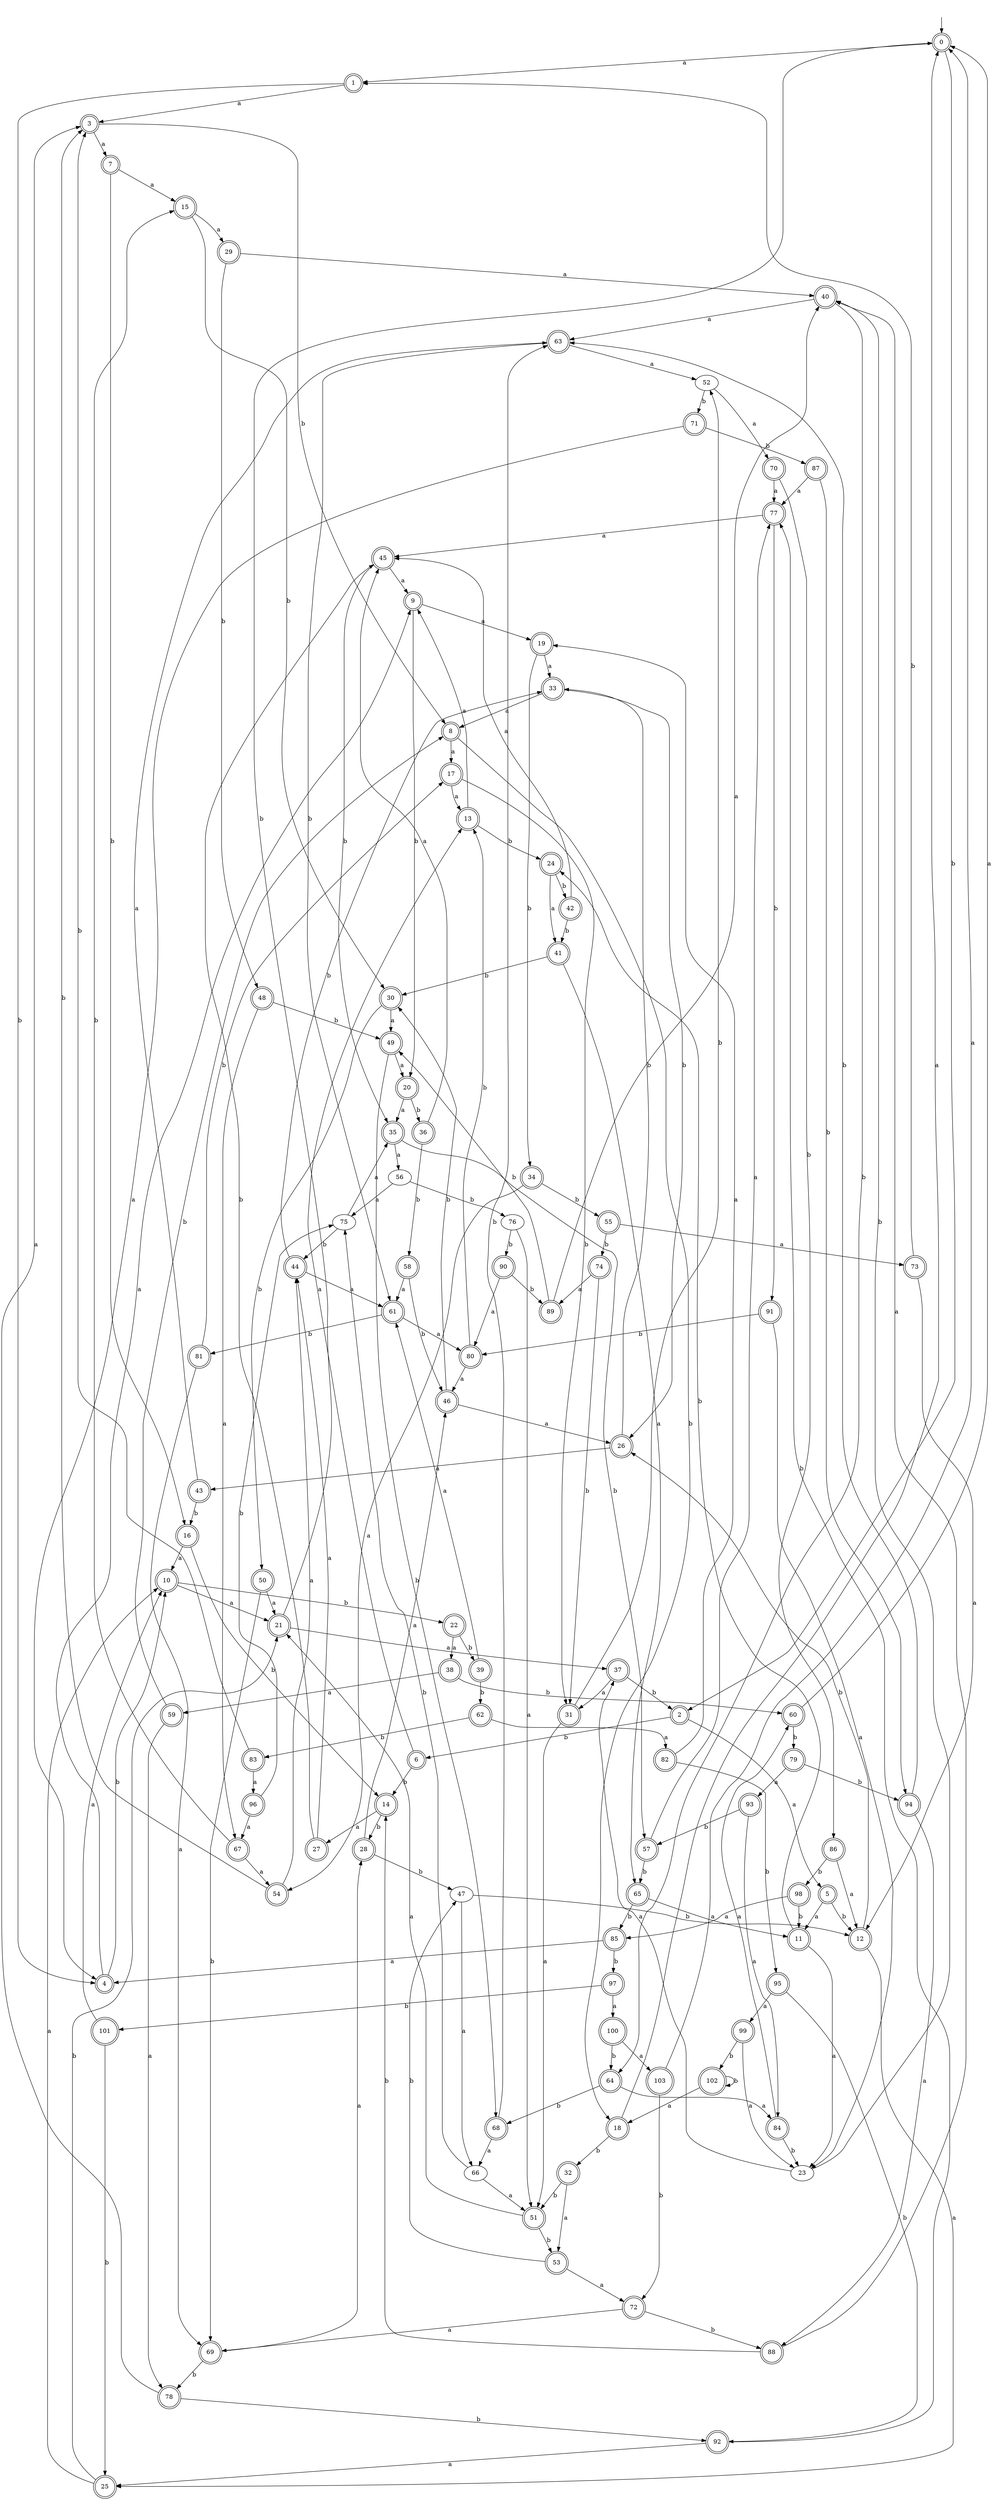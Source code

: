 digraph RandomDFA {
  __start0 [label="", shape=none];
  __start0 -> 0 [label=""];
  0 [shape=circle] [shape=doublecircle]
  0 -> 1 [label="a"]
  0 -> 2 [label="b"]
  1 [shape=doublecircle]
  1 -> 3 [label="a"]
  1 -> 4 [label="b"]
  2 [shape=doublecircle]
  2 -> 5 [label="a"]
  2 -> 6 [label="b"]
  3 [shape=doublecircle]
  3 -> 7 [label="a"]
  3 -> 8 [label="b"]
  4 [shape=doublecircle]
  4 -> 9 [label="a"]
  4 -> 10 [label="b"]
  5 [shape=doublecircle]
  5 -> 11 [label="a"]
  5 -> 12 [label="b"]
  6 [shape=doublecircle]
  6 -> 13 [label="a"]
  6 -> 14 [label="b"]
  7 [shape=doublecircle]
  7 -> 15 [label="a"]
  7 -> 16 [label="b"]
  8 [shape=doublecircle]
  8 -> 17 [label="a"]
  8 -> 18 [label="b"]
  9 [shape=doublecircle]
  9 -> 19 [label="a"]
  9 -> 20 [label="b"]
  10 [shape=doublecircle]
  10 -> 21 [label="a"]
  10 -> 22 [label="b"]
  11 [shape=doublecircle]
  11 -> 23 [label="a"]
  11 -> 24 [label="b"]
  12 [shape=doublecircle]
  12 -> 25 [label="a"]
  12 -> 26 [label="b"]
  13 [shape=doublecircle]
  13 -> 9 [label="a"]
  13 -> 24 [label="b"]
  14 [shape=doublecircle]
  14 -> 27 [label="a"]
  14 -> 28 [label="b"]
  15 [shape=doublecircle]
  15 -> 29 [label="a"]
  15 -> 30 [label="b"]
  16 [shape=doublecircle]
  16 -> 10 [label="a"]
  16 -> 14 [label="b"]
  17 [shape=doublecircle]
  17 -> 13 [label="a"]
  17 -> 31 [label="b"]
  18 [shape=doublecircle]
  18 -> 0 [label="a"]
  18 -> 32 [label="b"]
  19 [shape=doublecircle]
  19 -> 33 [label="a"]
  19 -> 34 [label="b"]
  20 [shape=doublecircle]
  20 -> 35 [label="a"]
  20 -> 36 [label="b"]
  21 [shape=doublecircle]
  21 -> 37 [label="a"]
  21 -> 0 [label="b"]
  22 [shape=doublecircle]
  22 -> 38 [label="a"]
  22 -> 39 [label="b"]
  23
  23 -> 37 [label="a"]
  23 -> 40 [label="b"]
  24 [shape=doublecircle]
  24 -> 41 [label="a"]
  24 -> 42 [label="b"]
  25 [shape=doublecircle]
  25 -> 10 [label="a"]
  25 -> 21 [label="b"]
  26 [shape=doublecircle]
  26 -> 43 [label="a"]
  26 -> 33 [label="b"]
  27 [shape=doublecircle]
  27 -> 44 [label="a"]
  27 -> 45 [label="b"]
  28 [shape=doublecircle]
  28 -> 46 [label="a"]
  28 -> 47 [label="b"]
  29 [shape=doublecircle]
  29 -> 40 [label="a"]
  29 -> 48 [label="b"]
  30 [shape=doublecircle]
  30 -> 49 [label="a"]
  30 -> 50 [label="b"]
  31 [shape=doublecircle]
  31 -> 51 [label="a"]
  31 -> 52 [label="b"]
  32 [shape=doublecircle]
  32 -> 53 [label="a"]
  32 -> 51 [label="b"]
  33 [shape=doublecircle]
  33 -> 8 [label="a"]
  33 -> 26 [label="b"]
  34 [shape=doublecircle]
  34 -> 54 [label="a"]
  34 -> 55 [label="b"]
  35 [shape=doublecircle]
  35 -> 56 [label="a"]
  35 -> 57 [label="b"]
  36 [shape=doublecircle]
  36 -> 45 [label="a"]
  36 -> 58 [label="b"]
  37 [shape=doublecircle]
  37 -> 31 [label="a"]
  37 -> 2 [label="b"]
  38 [shape=doublecircle]
  38 -> 59 [label="a"]
  38 -> 60 [label="b"]
  39 [shape=doublecircle]
  39 -> 61 [label="a"]
  39 -> 62 [label="b"]
  40 [shape=doublecircle]
  40 -> 63 [label="a"]
  40 -> 64 [label="b"]
  41 [shape=doublecircle]
  41 -> 65 [label="a"]
  41 -> 30 [label="b"]
  42 [shape=doublecircle]
  42 -> 45 [label="a"]
  42 -> 41 [label="b"]
  43 [shape=doublecircle]
  43 -> 63 [label="a"]
  43 -> 16 [label="b"]
  44 [shape=doublecircle]
  44 -> 61 [label="a"]
  44 -> 33 [label="b"]
  45 [shape=doublecircle]
  45 -> 9 [label="a"]
  45 -> 35 [label="b"]
  46 [shape=doublecircle]
  46 -> 26 [label="a"]
  46 -> 30 [label="b"]
  47
  47 -> 66 [label="a"]
  47 -> 12 [label="b"]
  48 [shape=doublecircle]
  48 -> 67 [label="a"]
  48 -> 49 [label="b"]
  49 [shape=doublecircle]
  49 -> 20 [label="a"]
  49 -> 68 [label="b"]
  50 [shape=doublecircle]
  50 -> 21 [label="a"]
  50 -> 69 [label="b"]
  51 [shape=doublecircle]
  51 -> 21 [label="a"]
  51 -> 53 [label="b"]
  52
  52 -> 70 [label="a"]
  52 -> 71 [label="b"]
  53 [shape=doublecircle]
  53 -> 72 [label="a"]
  53 -> 47 [label="b"]
  54 [shape=doublecircle]
  54 -> 44 [label="a"]
  54 -> 3 [label="b"]
  55 [shape=doublecircle]
  55 -> 73 [label="a"]
  55 -> 74 [label="b"]
  56
  56 -> 75 [label="a"]
  56 -> 76 [label="b"]
  57 [shape=doublecircle]
  57 -> 77 [label="a"]
  57 -> 65 [label="b"]
  58 [shape=doublecircle]
  58 -> 61 [label="a"]
  58 -> 46 [label="b"]
  59 [shape=doublecircle]
  59 -> 78 [label="a"]
  59 -> 8 [label="b"]
  60 [shape=doublecircle]
  60 -> 0 [label="a"]
  60 -> 79 [label="b"]
  61 [shape=doublecircle]
  61 -> 80 [label="a"]
  61 -> 81 [label="b"]
  62 [shape=doublecircle]
  62 -> 82 [label="a"]
  62 -> 83 [label="b"]
  63 [shape=doublecircle]
  63 -> 52 [label="a"]
  63 -> 61 [label="b"]
  64 [shape=doublecircle]
  64 -> 84 [label="a"]
  64 -> 68 [label="b"]
  65 [shape=doublecircle]
  65 -> 11 [label="a"]
  65 -> 85 [label="b"]
  66
  66 -> 51 [label="a"]
  66 -> 75 [label="b"]
  67 [shape=doublecircle]
  67 -> 54 [label="a"]
  67 -> 15 [label="b"]
  68 [shape=doublecircle]
  68 -> 66 [label="a"]
  68 -> 63 [label="b"]
  69 [shape=doublecircle]
  69 -> 28 [label="a"]
  69 -> 78 [label="b"]
  70 [shape=doublecircle]
  70 -> 77 [label="a"]
  70 -> 86 [label="b"]
  71 [shape=doublecircle]
  71 -> 4 [label="a"]
  71 -> 87 [label="b"]
  72 [shape=doublecircle]
  72 -> 69 [label="a"]
  72 -> 88 [label="b"]
  73 [shape=doublecircle]
  73 -> 12 [label="a"]
  73 -> 1 [label="b"]
  74 [shape=doublecircle]
  74 -> 89 [label="a"]
  74 -> 31 [label="b"]
  75
  75 -> 35 [label="a"]
  75 -> 44 [label="b"]
  76
  76 -> 51 [label="a"]
  76 -> 90 [label="b"]
  77 [shape=doublecircle]
  77 -> 45 [label="a"]
  77 -> 91 [label="b"]
  78 [shape=doublecircle]
  78 -> 3 [label="a"]
  78 -> 92 [label="b"]
  79 [shape=doublecircle]
  79 -> 93 [label="a"]
  79 -> 94 [label="b"]
  80 [shape=doublecircle]
  80 -> 46 [label="a"]
  80 -> 13 [label="b"]
  81 [shape=doublecircle]
  81 -> 69 [label="a"]
  81 -> 17 [label="b"]
  82 [shape=doublecircle]
  82 -> 19 [label="a"]
  82 -> 95 [label="b"]
  83 [shape=doublecircle]
  83 -> 96 [label="a"]
  83 -> 3 [label="b"]
  84 [shape=doublecircle]
  84 -> 60 [label="a"]
  84 -> 23 [label="b"]
  85 [shape=doublecircle]
  85 -> 4 [label="a"]
  85 -> 97 [label="b"]
  86 [shape=doublecircle]
  86 -> 12 [label="a"]
  86 -> 98 [label="b"]
  87 [shape=doublecircle]
  87 -> 77 [label="a"]
  87 -> 94 [label="b"]
  88 [shape=doublecircle]
  88 -> 40 [label="a"]
  88 -> 14 [label="b"]
  89 [shape=doublecircle]
  89 -> 40 [label="a"]
  89 -> 49 [label="b"]
  90 [shape=doublecircle]
  90 -> 80 [label="a"]
  90 -> 89 [label="b"]
  91 [shape=doublecircle]
  91 -> 23 [label="a"]
  91 -> 80 [label="b"]
  92 [shape=doublecircle]
  92 -> 25 [label="a"]
  92 -> 77 [label="b"]
  93 [shape=doublecircle]
  93 -> 84 [label="a"]
  93 -> 57 [label="b"]
  94 [shape=doublecircle]
  94 -> 88 [label="a"]
  94 -> 63 [label="b"]
  95 [shape=doublecircle]
  95 -> 99 [label="a"]
  95 -> 92 [label="b"]
  96 [shape=doublecircle]
  96 -> 67 [label="a"]
  96 -> 75 [label="b"]
  97 [shape=doublecircle]
  97 -> 100 [label="a"]
  97 -> 101 [label="b"]
  98 [shape=doublecircle]
  98 -> 85 [label="a"]
  98 -> 11 [label="b"]
  99 [shape=doublecircle]
  99 -> 23 [label="a"]
  99 -> 102 [label="b"]
  100 [shape=doublecircle]
  100 -> 103 [label="a"]
  100 -> 64 [label="b"]
  101 [shape=doublecircle]
  101 -> 10 [label="a"]
  101 -> 25 [label="b"]
  102 [shape=doublecircle]
  102 -> 18 [label="a"]
  102 -> 102 [label="b"]
  103 [shape=doublecircle]
  103 -> 0 [label="a"]
  103 -> 72 [label="b"]
}
